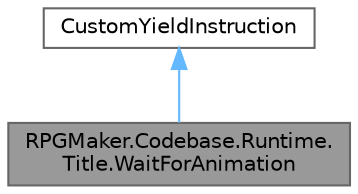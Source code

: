 digraph "RPGMaker.Codebase.Runtime.Title.WaitForAnimation"
{
 // LATEX_PDF_SIZE
  bgcolor="transparent";
  edge [fontname=Helvetica,fontsize=10,labelfontname=Helvetica,labelfontsize=10];
  node [fontname=Helvetica,fontsize=10,shape=box,height=0.2,width=0.4];
  Node1 [id="Node000001",label="RPGMaker.Codebase.Runtime.\lTitle.WaitForAnimation",height=0.2,width=0.4,color="gray40", fillcolor="grey60", style="filled", fontcolor="black",tooltip="アニメーションを待つ"];
  Node2 -> Node1 [id="edge1_Node000001_Node000002",dir="back",color="steelblue1",style="solid",tooltip=" "];
  Node2 [id="Node000002",label="CustomYieldInstruction",height=0.2,width=0.4,color="gray40", fillcolor="white", style="filled",tooltip=" "];
}
